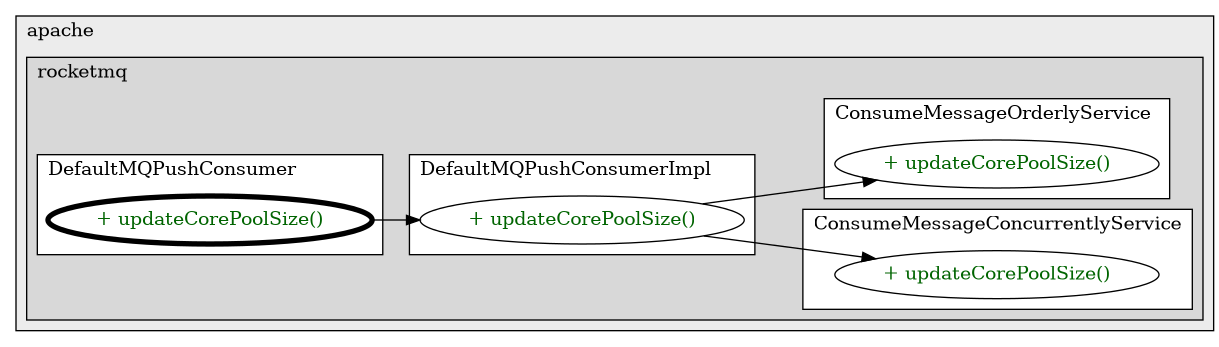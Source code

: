 @startuml

/' diagram meta data start
config=CallConfiguration;
{
  "rootMethod": "org.apache.rocketmq.client.consumer.DefaultMQPushConsumer#updateCorePoolSize(int)",
  "projectClassification": {
    "searchMode": "OpenProject", // OpenProject, AllProjects
    "includedProjects": "",
    "pathEndKeywords": "*.impl",
    "isClientPath": "",
    "isClientName": "",
    "isTestPath": "",
    "isTestName": "",
    "isMappingPath": "",
    "isMappingName": "",
    "isDataAccessPath": "",
    "isDataAccessName": "",
    "isDataStructurePath": "",
    "isDataStructureName": "",
    "isInterfaceStructuresPath": "",
    "isInterfaceStructuresName": "",
    "isEntryPointPath": "",
    "isEntryPointName": "",
    "treatFinalFieldsAsMandatory": false
  },
  "graphRestriction": {
    "classPackageExcludeFilter": "",
    "classPackageIncludeFilter": "",
    "classNameExcludeFilter": "",
    "classNameIncludeFilter": "",
    "methodNameExcludeFilter": "",
    "methodNameIncludeFilter": "",
    "removeByInheritance": "", // inheritance/annotation based filtering is done in a second step
    "removeByAnnotation": "",
    "removeByClassPackage": "", // cleanup the graph after inheritance/annotation based filtering is done
    "removeByClassName": "",
    "cutMappings": false,
    "cutEnum": true,
    "cutTests": true,
    "cutClient": true,
    "cutDataAccess": true,
    "cutInterfaceStructures": true,
    "cutDataStructures": true,
    "cutGetterAndSetter": true,
    "cutConstructors": true
  },
  "graphTraversal": {
    "forwardDepth": 3,
    "backwardDepth": 3,
    "classPackageExcludeFilter": "",
    "classPackageIncludeFilter": "",
    "classNameExcludeFilter": "",
    "classNameIncludeFilter": "",
    "methodNameExcludeFilter": "",
    "methodNameIncludeFilter": "",
    "hideMappings": false,
    "hideDataStructures": false,
    "hidePrivateMethods": true,
    "hideInterfaceCalls": true, // indirection: implementation -> interface (is hidden) -> implementation
    "onlyShowApplicationEntryPoints": false, // root node is included
    "useMethodCallsForStructureDiagram": "ForwardOnly" // ForwardOnly, BothDirections, No
  },
  "details": {
    "aggregation": "GroupByClass", // ByClass, GroupByClass, None
    "showMethodParametersTypes": false,
    "showMethodParametersNames": false,
    "showMethodReturnType": false,
    "showPackageLevels": 2,
    "showCallOrder": false,
    "edgeMode": "MethodsOnly", // TypesOnly, MethodsOnly, TypesAndMethods, MethodsAndDirectTypeUsage
    "showDetailedClassStructure": false
  },
  "rootClass": "org.apache.rocketmq.client.consumer.DefaultMQPushConsumer",
  "extensionCallbackMethod": "" // qualified.class.name#methodName - signature: public static String method(String)
}
diagram meta data end '/



digraph g {
    rankdir="LR"
    splines=polyline
    

'nodes 
subgraph cluster_1411517106 { 
   	label=apache
	labeljust=l
	fillcolor="#ececec"
	style=filled
   
   subgraph cluster_1714486248 { 
   	label=rocketmq
	labeljust=l
	fillcolor="#d8d8d8"
	style=filled
   
   subgraph cluster_1877788505 { 
   	label=ConsumeMessageConcurrentlyService
	labeljust=l
	fillcolor=white
	style=filled
   
   ConsumeMessageConcurrentlyService1317777407XXXupdateCorePoolSize104431[
	label="+ updateCorePoolSize()"
	style=filled
	fillcolor=white
	tooltip="ConsumeMessageConcurrentlyService

null"
	fontcolor=darkgreen
];
} 

subgraph cluster_1884334830 { 
   	label=ConsumeMessageOrderlyService
	labeljust=l
	fillcolor=white
	style=filled
   
   ConsumeMessageOrderlyService1317777407XXXupdateCorePoolSize104431[
	label="+ updateCorePoolSize()"
	style=filled
	fillcolor=white
	tooltip="ConsumeMessageOrderlyService

null"
	fontcolor=darkgreen
];
} 

subgraph cluster_2004609280 { 
   	label=DefaultMQPushConsumer
	labeljust=l
	fillcolor=white
	style=filled
   
   DefaultMQPushConsumer633216551XXXupdateCorePoolSize104431[
	label="+ updateCorePoolSize()"
	style=filled
	fillcolor=white
	tooltip="DefaultMQPushConsumer

&#10;  Update the message consuming thread core pool size.&#10; &#10;  @param corePoolSize new core pool size.&#10; "
	penwidth=4
	fontcolor=darkgreen
];
} 

subgraph cluster_290650472 { 
   	label=DefaultMQPushConsumerImpl
	labeljust=l
	fillcolor=white
	style=filled
   
   DefaultMQPushConsumerImpl1317777407XXXupdateCorePoolSize104431[
	label="+ updateCorePoolSize()"
	style=filled
	fillcolor=white
	tooltip="DefaultMQPushConsumerImpl

null"
	fontcolor=darkgreen
];
} 
} 
} 

'edges    
DefaultMQPushConsumer633216551XXXupdateCorePoolSize104431 -> DefaultMQPushConsumerImpl1317777407XXXupdateCorePoolSize104431;
DefaultMQPushConsumerImpl1317777407XXXupdateCorePoolSize104431 -> ConsumeMessageConcurrentlyService1317777407XXXupdateCorePoolSize104431;
DefaultMQPushConsumerImpl1317777407XXXupdateCorePoolSize104431 -> ConsumeMessageOrderlyService1317777407XXXupdateCorePoolSize104431;
    
}
@enduml
